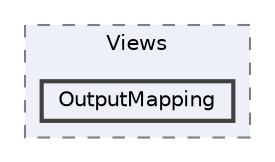 digraph "OutputMapping"
{
 // INTERACTIVE_SVG=YES
 // LATEX_PDF_SIZE
  bgcolor="transparent";
  edge [fontname=Helvetica,fontsize=10,labelfontname=Helvetica,labelfontsize=10];
  node [fontname=Helvetica,fontsize=10,shape=box,height=0.2,width=0.4];
  compound=true
  subgraph clusterdir_3eb5990364da29ecf44a9a045d460e58 {
    graph [ bgcolor="#edf0f7", pencolor="grey50", label="Views", fontname=Helvetica,fontsize=10 style="filled,dashed", URL="dir_3eb5990364da29ecf44a9a045d460e58.html",tooltip=""]
  dir_6b2a66e06d3b8e6b20f9e5fe8da0c7f1 [label="OutputMapping", fillcolor="#edf0f7", color="grey25", style="filled,bold", URL="dir_6b2a66e06d3b8e6b20f9e5fe8da0c7f1.html",tooltip=""];
  }
}
